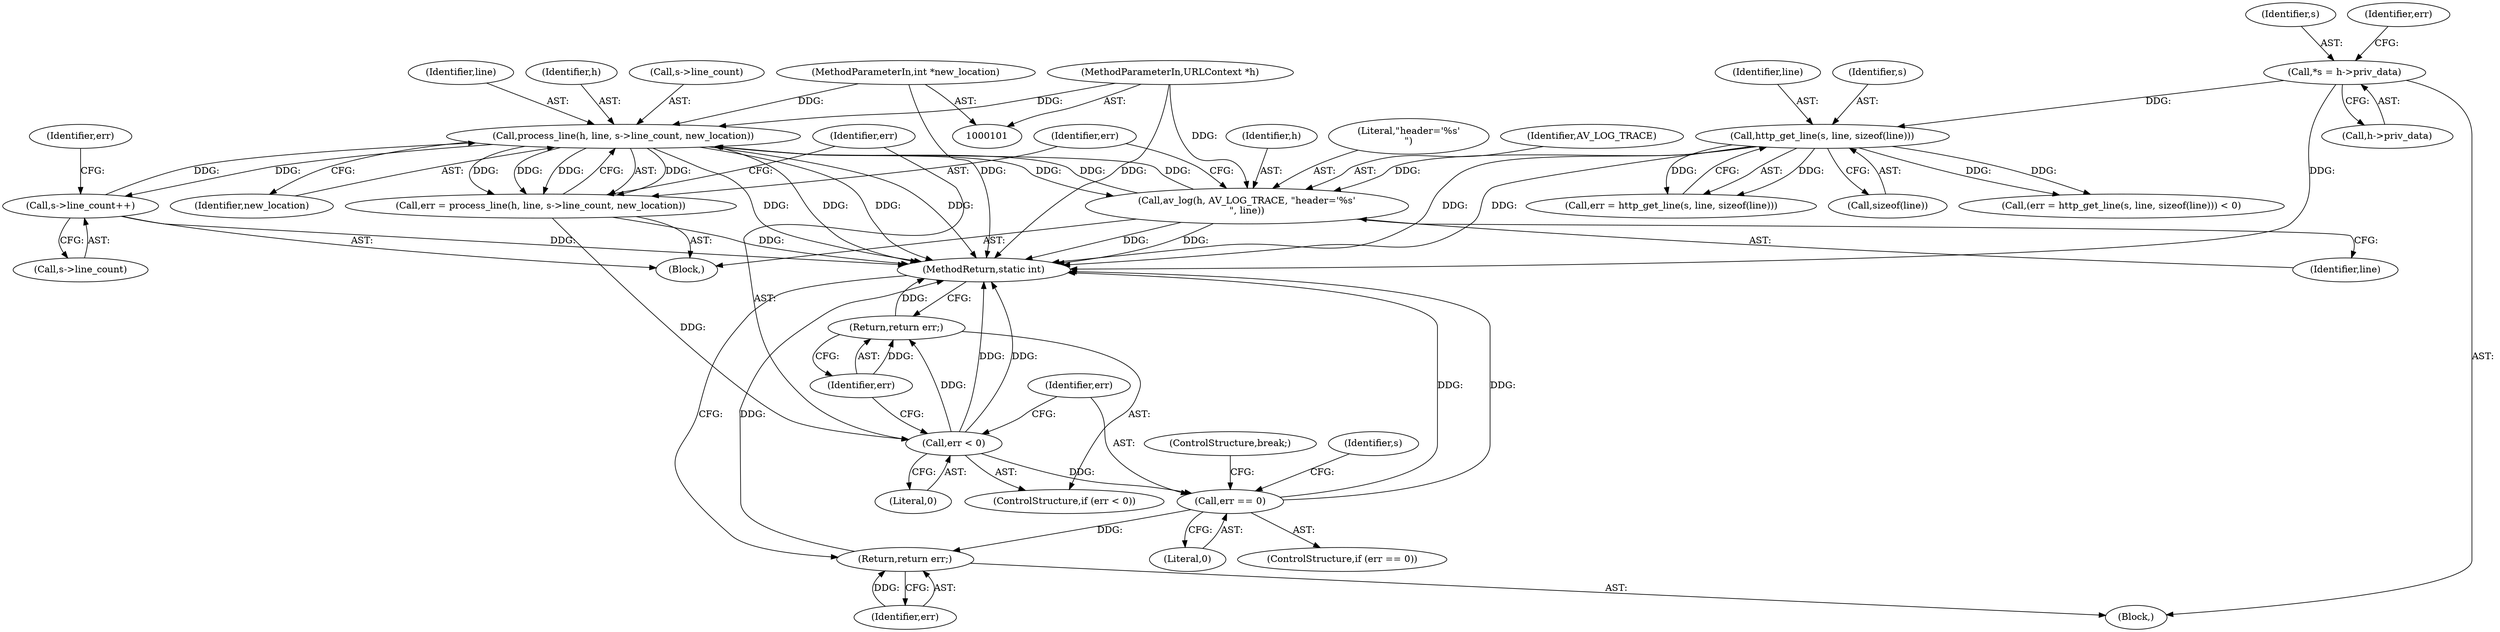 digraph "0_FFmpeg_2a05c8f813de6f2278827734bf8102291e7484aa_3@pointer" {
"1000142" [label="(Call,process_line(h, line, s->line_count, new_location))"];
"1000135" [label="(Call,av_log(h, AV_LOG_TRACE, \"header='%s'\n\", line))"];
"1000142" [label="(Call,process_line(h, line, s->line_count, new_location))"];
"1000102" [label="(MethodParameterIn,URLContext *h)"];
"1000160" [label="(Call,s->line_count++)"];
"1000103" [label="(MethodParameterIn,int *new_location)"];
"1000127" [label="(Call,http_get_line(s, line, sizeof(line)))"];
"1000106" [label="(Call,*s = h->priv_data)"];
"1000140" [label="(Call,err = process_line(h, line, s->line_count, new_location))"];
"1000150" [label="(Call,err < 0)"];
"1000153" [label="(Return,return err;)"];
"1000156" [label="(Call,err == 0)"];
"1000199" [label="(Return,return err;)"];
"1000139" [label="(Identifier,line)"];
"1000126" [label="(Identifier,err)"];
"1000128" [label="(Identifier,s)"];
"1000122" [label="(Block,)"];
"1000151" [label="(Identifier,err)"];
"1000137" [label="(Identifier,AV_LOG_TRACE)"];
"1000143" [label="(Identifier,h)"];
"1000130" [label="(Call,sizeof(line))"];
"1000157" [label="(Identifier,err)"];
"1000155" [label="(ControlStructure,if (err == 0))"];
"1000104" [label="(Block,)"];
"1000141" [label="(Identifier,err)"];
"1000140" [label="(Call,err = process_line(h, line, s->line_count, new_location))"];
"1000161" [label="(Call,s->line_count)"];
"1000142" [label="(Call,process_line(h, line, s->line_count, new_location))"];
"1000156" [label="(Call,err == 0)"];
"1000136" [label="(Identifier,h)"];
"1000148" [label="(Identifier,new_location)"];
"1000160" [label="(Call,s->line_count++)"];
"1000135" [label="(Call,av_log(h, AV_LOG_TRACE, \"header='%s'\n\", line))"];
"1000138" [label="(Literal,\"header='%s'\n\")"];
"1000108" [label="(Call,h->priv_data)"];
"1000200" [label="(Identifier,err)"];
"1000124" [label="(Call,(err = http_get_line(s, line, sizeof(line))) < 0)"];
"1000129" [label="(Identifier,line)"];
"1000153" [label="(Return,return err;)"];
"1000107" [label="(Identifier,s)"];
"1000159" [label="(ControlStructure,break;)"];
"1000125" [label="(Call,err = http_get_line(s, line, sizeof(line)))"];
"1000127" [label="(Call,http_get_line(s, line, sizeof(line)))"];
"1000162" [label="(Identifier,s)"];
"1000103" [label="(MethodParameterIn,int *new_location)"];
"1000106" [label="(Call,*s = h->priv_data)"];
"1000102" [label="(MethodParameterIn,URLContext *h)"];
"1000149" [label="(ControlStructure,if (err < 0))"];
"1000201" [label="(MethodReturn,static int)"];
"1000154" [label="(Identifier,err)"];
"1000114" [label="(Identifier,err)"];
"1000152" [label="(Literal,0)"];
"1000145" [label="(Call,s->line_count)"];
"1000150" [label="(Call,err < 0)"];
"1000158" [label="(Literal,0)"];
"1000199" [label="(Return,return err;)"];
"1000144" [label="(Identifier,line)"];
"1000142" -> "1000140"  [label="AST: "];
"1000142" -> "1000148"  [label="CFG: "];
"1000143" -> "1000142"  [label="AST: "];
"1000144" -> "1000142"  [label="AST: "];
"1000145" -> "1000142"  [label="AST: "];
"1000148" -> "1000142"  [label="AST: "];
"1000140" -> "1000142"  [label="CFG: "];
"1000142" -> "1000201"  [label="DDG: "];
"1000142" -> "1000201"  [label="DDG: "];
"1000142" -> "1000201"  [label="DDG: "];
"1000142" -> "1000201"  [label="DDG: "];
"1000142" -> "1000135"  [label="DDG: "];
"1000142" -> "1000140"  [label="DDG: "];
"1000142" -> "1000140"  [label="DDG: "];
"1000142" -> "1000140"  [label="DDG: "];
"1000142" -> "1000140"  [label="DDG: "];
"1000135" -> "1000142"  [label="DDG: "];
"1000135" -> "1000142"  [label="DDG: "];
"1000102" -> "1000142"  [label="DDG: "];
"1000160" -> "1000142"  [label="DDG: "];
"1000103" -> "1000142"  [label="DDG: "];
"1000142" -> "1000160"  [label="DDG: "];
"1000135" -> "1000122"  [label="AST: "];
"1000135" -> "1000139"  [label="CFG: "];
"1000136" -> "1000135"  [label="AST: "];
"1000137" -> "1000135"  [label="AST: "];
"1000138" -> "1000135"  [label="AST: "];
"1000139" -> "1000135"  [label="AST: "];
"1000141" -> "1000135"  [label="CFG: "];
"1000135" -> "1000201"  [label="DDG: "];
"1000135" -> "1000201"  [label="DDG: "];
"1000102" -> "1000135"  [label="DDG: "];
"1000127" -> "1000135"  [label="DDG: "];
"1000102" -> "1000101"  [label="AST: "];
"1000102" -> "1000201"  [label="DDG: "];
"1000160" -> "1000122"  [label="AST: "];
"1000160" -> "1000161"  [label="CFG: "];
"1000161" -> "1000160"  [label="AST: "];
"1000126" -> "1000160"  [label="CFG: "];
"1000160" -> "1000201"  [label="DDG: "];
"1000103" -> "1000101"  [label="AST: "];
"1000103" -> "1000201"  [label="DDG: "];
"1000127" -> "1000125"  [label="AST: "];
"1000127" -> "1000130"  [label="CFG: "];
"1000128" -> "1000127"  [label="AST: "];
"1000129" -> "1000127"  [label="AST: "];
"1000130" -> "1000127"  [label="AST: "];
"1000125" -> "1000127"  [label="CFG: "];
"1000127" -> "1000201"  [label="DDG: "];
"1000127" -> "1000201"  [label="DDG: "];
"1000127" -> "1000124"  [label="DDG: "];
"1000127" -> "1000124"  [label="DDG: "];
"1000127" -> "1000125"  [label="DDG: "];
"1000127" -> "1000125"  [label="DDG: "];
"1000106" -> "1000127"  [label="DDG: "];
"1000106" -> "1000104"  [label="AST: "];
"1000106" -> "1000108"  [label="CFG: "];
"1000107" -> "1000106"  [label="AST: "];
"1000108" -> "1000106"  [label="AST: "];
"1000114" -> "1000106"  [label="CFG: "];
"1000106" -> "1000201"  [label="DDG: "];
"1000140" -> "1000122"  [label="AST: "];
"1000141" -> "1000140"  [label="AST: "];
"1000151" -> "1000140"  [label="CFG: "];
"1000140" -> "1000201"  [label="DDG: "];
"1000140" -> "1000150"  [label="DDG: "];
"1000150" -> "1000149"  [label="AST: "];
"1000150" -> "1000152"  [label="CFG: "];
"1000151" -> "1000150"  [label="AST: "];
"1000152" -> "1000150"  [label="AST: "];
"1000154" -> "1000150"  [label="CFG: "];
"1000157" -> "1000150"  [label="CFG: "];
"1000150" -> "1000201"  [label="DDG: "];
"1000150" -> "1000201"  [label="DDG: "];
"1000150" -> "1000153"  [label="DDG: "];
"1000150" -> "1000156"  [label="DDG: "];
"1000153" -> "1000149"  [label="AST: "];
"1000153" -> "1000154"  [label="CFG: "];
"1000154" -> "1000153"  [label="AST: "];
"1000201" -> "1000153"  [label="CFG: "];
"1000153" -> "1000201"  [label="DDG: "];
"1000154" -> "1000153"  [label="DDG: "];
"1000156" -> "1000155"  [label="AST: "];
"1000156" -> "1000158"  [label="CFG: "];
"1000157" -> "1000156"  [label="AST: "];
"1000158" -> "1000156"  [label="AST: "];
"1000159" -> "1000156"  [label="CFG: "];
"1000162" -> "1000156"  [label="CFG: "];
"1000156" -> "1000201"  [label="DDG: "];
"1000156" -> "1000201"  [label="DDG: "];
"1000156" -> "1000199"  [label="DDG: "];
"1000199" -> "1000104"  [label="AST: "];
"1000199" -> "1000200"  [label="CFG: "];
"1000200" -> "1000199"  [label="AST: "];
"1000201" -> "1000199"  [label="CFG: "];
"1000199" -> "1000201"  [label="DDG: "];
"1000200" -> "1000199"  [label="DDG: "];
}
